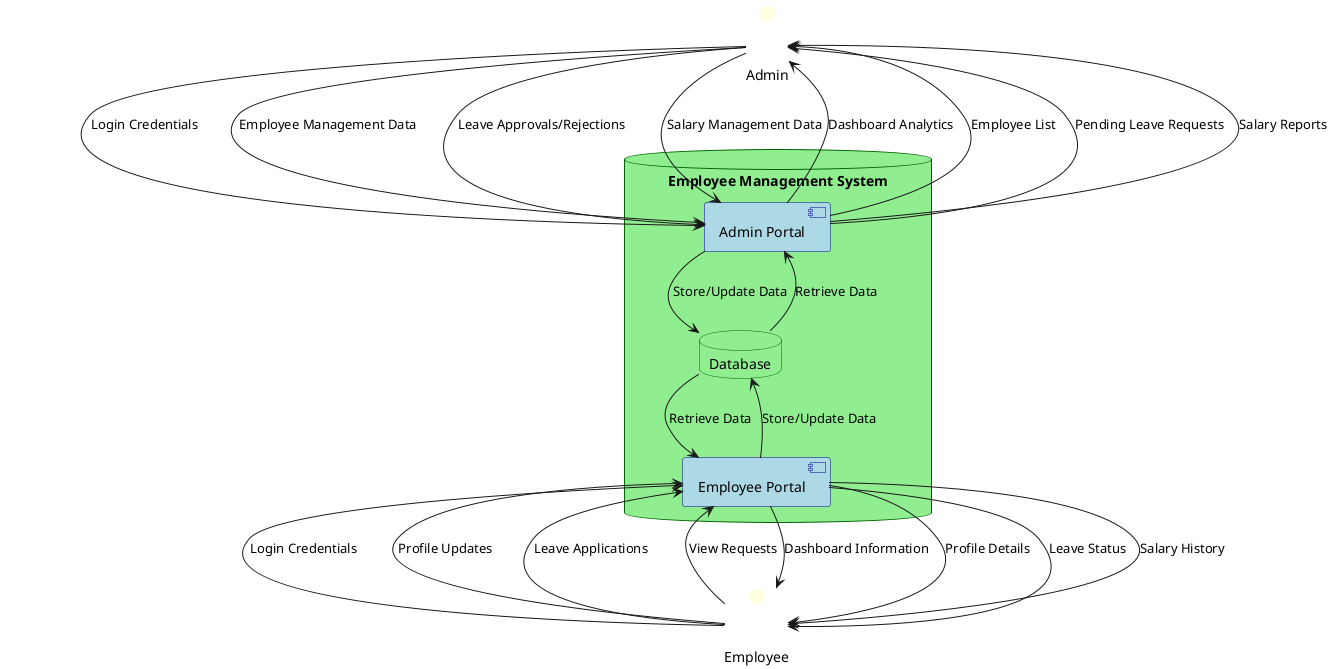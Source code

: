 @startuml EMS Level 0 DFD

skinparam componentStyle uml2
skinparam component {
  BackgroundColor LightBlue
  BorderColor DarkBlue
}

skinparam database {
  BackgroundColor LightGreen
  BorderColor DarkGreen
}

skinparam actor {
  BackgroundColor LightYellow
  BorderColor DarkYellow
}

actor "Admin" as admin
actor "Employee" as employee

database "Employee Management System" as ems {
  component "Admin Portal" as ap
  component "Employee Portal" as ep
  database "Database" as db
}

' Admin Data Flows
admin --> ap : Login Credentials
admin --> ap : Employee Management Data
admin --> ap : Leave Approvals/Rejections
admin --> ap : Salary Management Data

ap --> admin : Dashboard Analytics
ap --> admin : Employee List
ap --> admin : Pending Leave Requests
ap --> admin : Salary Reports

' Employee Data Flows
employee --> ep : Login Credentials
employee --> ep : Profile Updates
employee --> ep : Leave Applications
employee --> ep : View Requests

ep --> employee : Dashboard Information
ep --> employee : Profile Details
ep --> employee : Leave Status
ep --> employee : Salary History

' Internal Data Flows
ap --> db : Store/Update Data
ep --> db : Store/Update Data
db --> ap : Retrieve Data
db --> ep : Retrieve Data

@enduml 